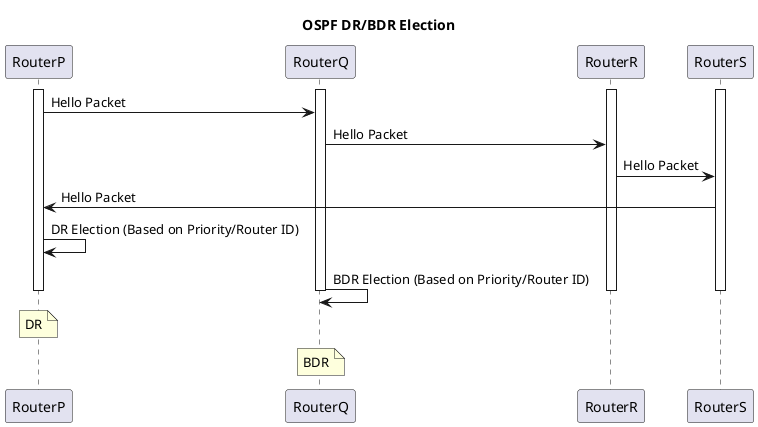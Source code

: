 @startuml OSPF Designated Router (DR) and Backup Designated Router (BDR) Election

title OSPF DR/BDR Election

participant RouterP
participant RouterQ
participant RouterR
participant RouterS

activate RouterP
activate RouterQ
activate RouterR
activate RouterS

RouterP -> RouterQ: Hello Packet
RouterQ -> RouterR: Hello Packet
RouterR -> RouterS: Hello Packet
RouterS -> RouterP: Hello Packet

RouterP -> RouterP: DR Election (Based on Priority/Router ID)
RouterQ -> RouterQ: BDR Election (Based on Priority/Router ID)

note over RouterP: DR
note over RouterQ: BDR

deactivate RouterP
deactivate RouterQ
deactivate RouterR
deactivate RouterS

@enduml
